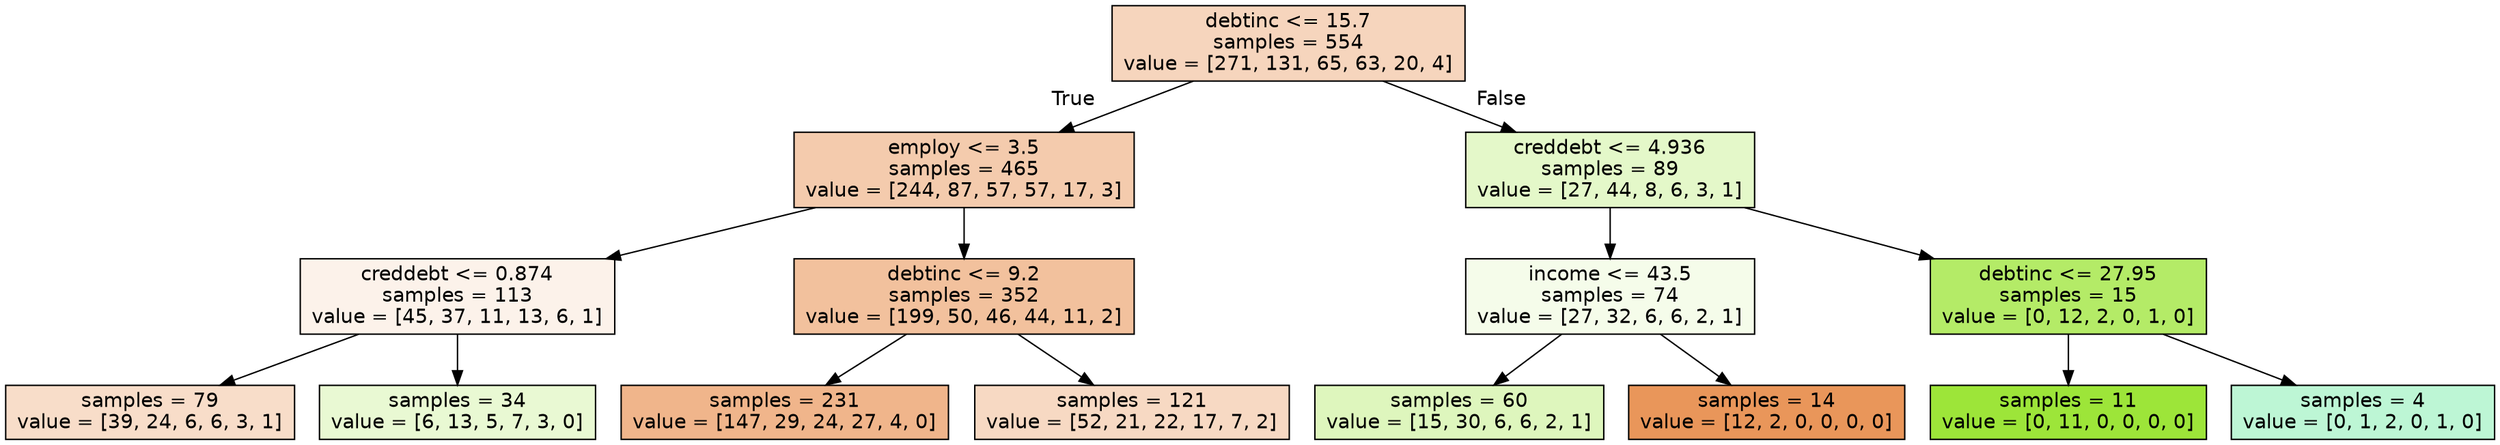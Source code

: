 digraph Tree {
node [shape=box, style="filled", color="black", fontname="helvetica"] ;
edge [fontname="helvetica"] ;
0 [label="debtinc <= 15.7\nsamples = 554\nvalue = [271, 131, 65, 63, 20, 4]", fillcolor="#f6d5bd"] ;
1 [label="employ <= 3.5\nsamples = 465\nvalue = [244, 87, 57, 57, 17, 3]", fillcolor="#f4cbad"] ;
0 -> 1 [labeldistance=2.5, labelangle=45, headlabel="True"] ;
2 [label="creddebt <= 0.874\nsamples = 113\nvalue = [45, 37, 11, 13, 6, 1]", fillcolor="#fcf2ea"] ;
1 -> 2 ;
3 [label="samples = 79\nvalue = [39, 24, 6, 6, 3, 1]", fillcolor="#f8ddc9"] ;
2 -> 3 ;
4 [label="samples = 34\nvalue = [6, 13, 5, 7, 3, 0]", fillcolor="#e9f9d3"] ;
2 -> 4 ;
5 [label="debtinc <= 9.2\nsamples = 352\nvalue = [199, 50, 46, 44, 11, 2]", fillcolor="#f2c19d"] ;
1 -> 5 ;
6 [label="samples = 231\nvalue = [147, 29, 24, 27, 4, 0]", fillcolor="#f0b58b"] ;
5 -> 6 ;
7 [label="samples = 121\nvalue = [52, 21, 22, 17, 7, 2]", fillcolor="#f7d9c3"] ;
5 -> 7 ;
8 [label="creddebt <= 4.936\nsamples = 89\nvalue = [27, 44, 8, 6, 3, 1]", fillcolor="#e4f8c9"] ;
0 -> 8 [labeldistance=2.5, labelangle=-45, headlabel="False"] ;
9 [label="income <= 43.5\nsamples = 74\nvalue = [27, 32, 6, 6, 2, 1]", fillcolor="#f5fcea"] ;
8 -> 9 ;
10 [label="samples = 60\nvalue = [15, 30, 6, 6, 2, 1]", fillcolor="#def6bd"] ;
9 -> 10 ;
11 [label="samples = 14\nvalue = [12, 2, 0, 0, 0, 0]", fillcolor="#e9965a"] ;
9 -> 11 ;
12 [label="debtinc <= 27.95\nsamples = 15\nvalue = [0, 12, 2, 0, 1, 0]", fillcolor="#b4eb67"] ;
8 -> 12 ;
13 [label="samples = 11\nvalue = [0, 11, 0, 0, 0, 0]", fillcolor="#9de539"] ;
12 -> 13 ;
14 [label="samples = 4\nvalue = [0, 1, 2, 0, 1, 0]", fillcolor="#bdf6d5"] ;
12 -> 14 ;
}